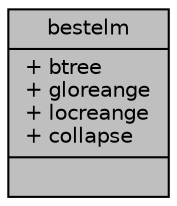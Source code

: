 digraph "bestelm"
{
  edge [fontname="Helvetica",fontsize="10",labelfontname="Helvetica",labelfontsize="10"];
  node [fontname="Helvetica",fontsize="10",shape=record];
  Node1 [label="{bestelm\n|+ btree\l+ gloreange\l+ locreange\l+ collapse\l|}",height=0.2,width=0.4,color="black", fillcolor="grey75", style="filled", fontcolor="black"];
}
